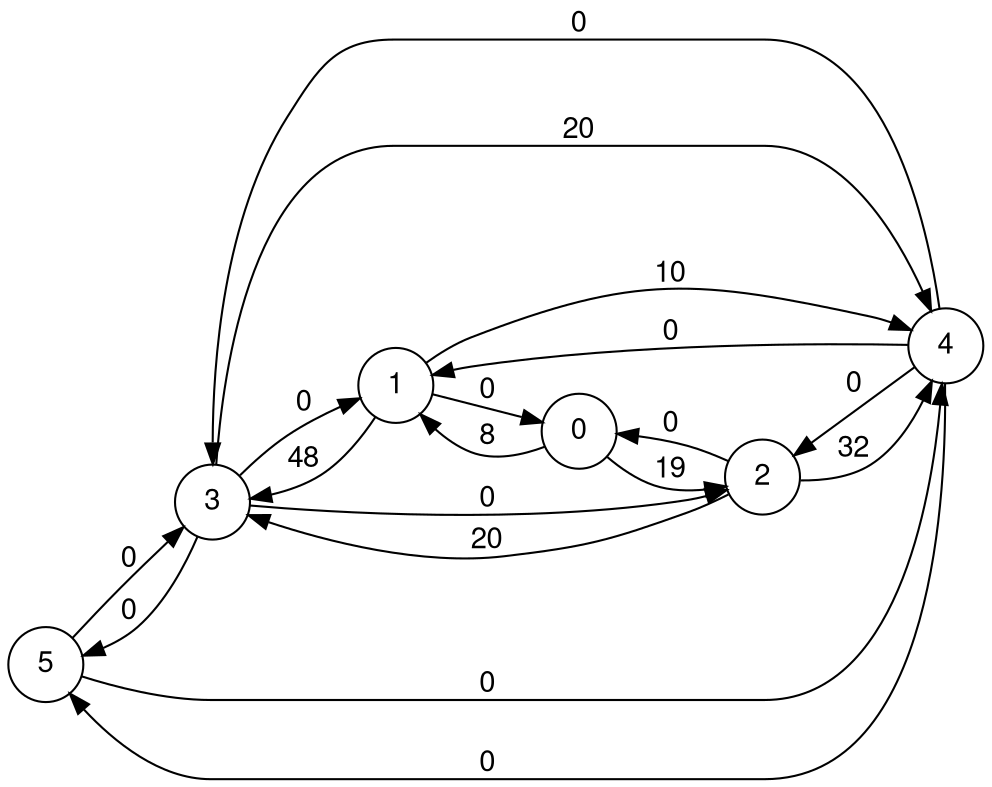 digraph finite_state_machine {
  fontname="Helvetica,Arial,sans-serif"
  node [fontname="Helvetica,Arial,sans-serif"]
  edge [fontname="Helvetica,Arial,sans-serif"]
  rankdir=LR;
  node [shape = circle];
  5 -> 3 [ label = "0" ];
  5 -> 4 [ label = "0" ];
  4 -> 3 [ label = "0" ];
  4 -> 5 [ label = "0" ];
  4 -> 2 [ label = "0" ];
  4 -> 1 [ label = "0" ];
  3 -> 5 [ label = "0" ];
  3 -> 4 [ label = "20" ];
  3 -> 2 [ label = "0" ];
  3 -> 1 [ label = "0" ];
  2 -> 4 [ label = "32" ];
  2 -> 3 [ label = "20" ];
  2 -> 0 [ label = "0" ];
  1 -> 4 [ label = "10" ];
  1 -> 3 [ label = "48" ];
  1 -> 0 [ label = "0" ];
  0 -> 2 [ label = "19" ];
  0 -> 1 [ label = "8" ];
}
